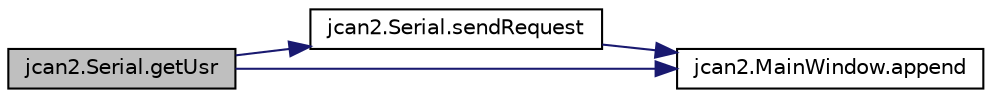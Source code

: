 digraph "jcan2.Serial.getUsr"
{
  edge [fontname="Helvetica",fontsize="10",labelfontname="Helvetica",labelfontsize="10"];
  node [fontname="Helvetica",fontsize="10",shape=record];
  rankdir="LR";
  Node1 [label="jcan2.Serial.getUsr",height=0.2,width=0.4,color="black", fillcolor="grey75", style="filled", fontcolor="black"];
  Node1 -> Node2 [color="midnightblue",fontsize="10",style="solid",fontname="Helvetica"];
  Node2 [label="jcan2.Serial.sendRequest",height=0.2,width=0.4,color="black", fillcolor="white", style="filled",URL="$classjcan2_1_1_serial.html#a78875185887b795449551af87b0cd30c"];
  Node2 -> Node3 [color="midnightblue",fontsize="10",style="solid",fontname="Helvetica"];
  Node3 [label="jcan2.MainWindow.append",height=0.2,width=0.4,color="black", fillcolor="white", style="filled",URL="$classjcan2_1_1_main_window.html#a8e4814511884d72149adf0390eca93cd"];
  Node1 -> Node3 [color="midnightblue",fontsize="10",style="solid",fontname="Helvetica"];
}

